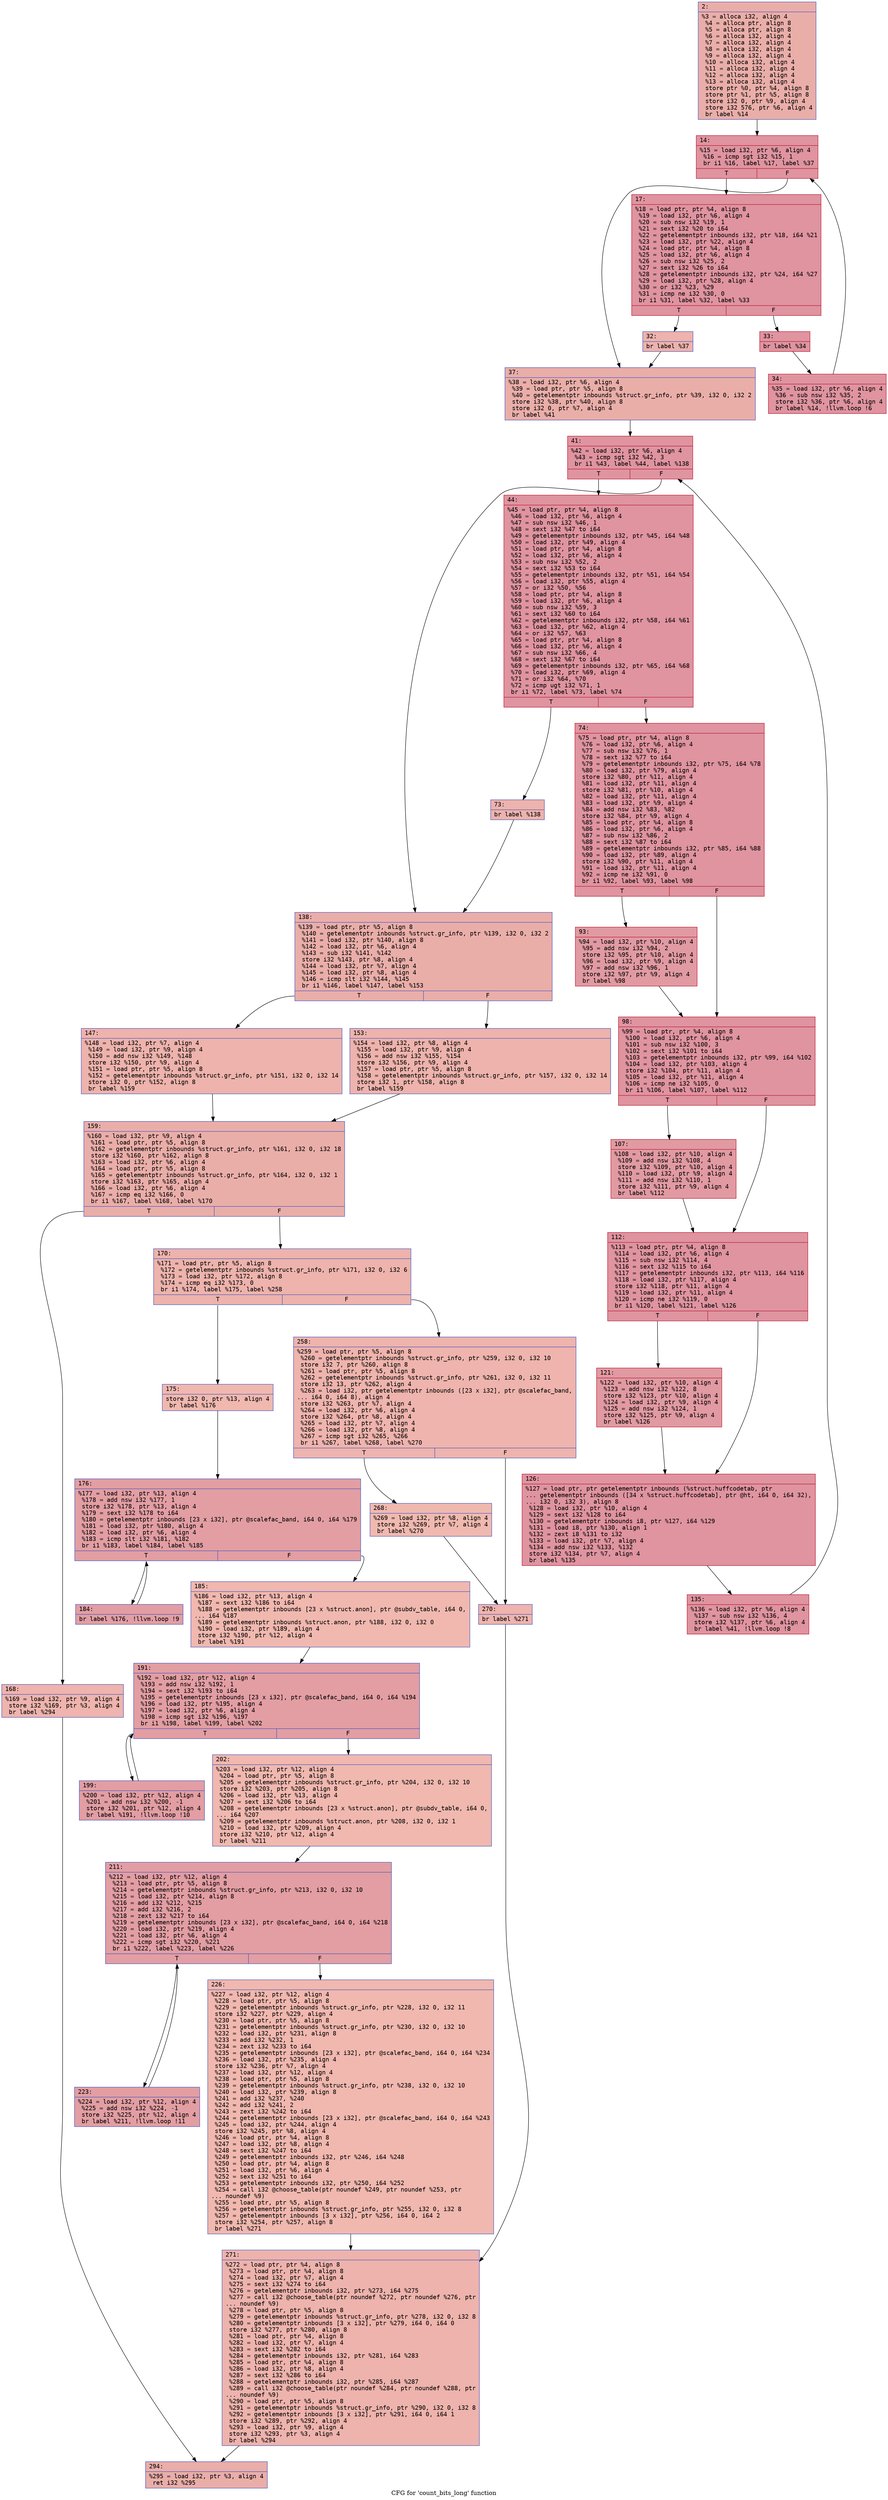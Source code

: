 digraph "CFG for 'count_bits_long' function" {
	label="CFG for 'count_bits_long' function";

	Node0x60000224af30 [shape=record,color="#3d50c3ff", style=filled, fillcolor="#d0473d70" fontname="Courier",label="{2:\l|  %3 = alloca i32, align 4\l  %4 = alloca ptr, align 8\l  %5 = alloca ptr, align 8\l  %6 = alloca i32, align 4\l  %7 = alloca i32, align 4\l  %8 = alloca i32, align 4\l  %9 = alloca i32, align 4\l  %10 = alloca i32, align 4\l  %11 = alloca i32, align 4\l  %12 = alloca i32, align 4\l  %13 = alloca i32, align 4\l  store ptr %0, ptr %4, align 8\l  store ptr %1, ptr %5, align 8\l  store i32 0, ptr %9, align 4\l  store i32 576, ptr %6, align 4\l  br label %14\l}"];
	Node0x60000224af30 -> Node0x60000224af80[tooltip="2 -> 14\nProbability 100.00%" ];
	Node0x60000224af80 [shape=record,color="#b70d28ff", style=filled, fillcolor="#b70d2870" fontname="Courier",label="{14:\l|  %15 = load i32, ptr %6, align 4\l  %16 = icmp sgt i32 %15, 1\l  br i1 %16, label %17, label %37\l|{<s0>T|<s1>F}}"];
	Node0x60000224af80:s0 -> Node0x60000224afd0[tooltip="14 -> 17\nProbability 96.88%" ];
	Node0x60000224af80:s1 -> Node0x60000224b110[tooltip="14 -> 37\nProbability 3.12%" ];
	Node0x60000224afd0 [shape=record,color="#b70d28ff", style=filled, fillcolor="#b70d2870" fontname="Courier",label="{17:\l|  %18 = load ptr, ptr %4, align 8\l  %19 = load i32, ptr %6, align 4\l  %20 = sub nsw i32 %19, 1\l  %21 = sext i32 %20 to i64\l  %22 = getelementptr inbounds i32, ptr %18, i64 %21\l  %23 = load i32, ptr %22, align 4\l  %24 = load ptr, ptr %4, align 8\l  %25 = load i32, ptr %6, align 4\l  %26 = sub nsw i32 %25, 2\l  %27 = sext i32 %26 to i64\l  %28 = getelementptr inbounds i32, ptr %24, i64 %27\l  %29 = load i32, ptr %28, align 4\l  %30 = or i32 %23, %29\l  %31 = icmp ne i32 %30, 0\l  br i1 %31, label %32, label %33\l|{<s0>T|<s1>F}}"];
	Node0x60000224afd0:s0 -> Node0x60000224b020[tooltip="17 -> 32\nProbability 3.12%" ];
	Node0x60000224afd0:s1 -> Node0x60000224b070[tooltip="17 -> 33\nProbability 96.88%" ];
	Node0x60000224b020 [shape=record,color="#3d50c3ff", style=filled, fillcolor="#d6524470" fontname="Courier",label="{32:\l|  br label %37\l}"];
	Node0x60000224b020 -> Node0x60000224b110[tooltip="32 -> 37\nProbability 100.00%" ];
	Node0x60000224b070 [shape=record,color="#b70d28ff", style=filled, fillcolor="#b70d2870" fontname="Courier",label="{33:\l|  br label %34\l}"];
	Node0x60000224b070 -> Node0x60000224b0c0[tooltip="33 -> 34\nProbability 100.00%" ];
	Node0x60000224b0c0 [shape=record,color="#b70d28ff", style=filled, fillcolor="#b70d2870" fontname="Courier",label="{34:\l|  %35 = load i32, ptr %6, align 4\l  %36 = sub nsw i32 %35, 2\l  store i32 %36, ptr %6, align 4\l  br label %14, !llvm.loop !6\l}"];
	Node0x60000224b0c0 -> Node0x60000224af80[tooltip="34 -> 14\nProbability 100.00%" ];
	Node0x60000224b110 [shape=record,color="#3d50c3ff", style=filled, fillcolor="#d0473d70" fontname="Courier",label="{37:\l|  %38 = load i32, ptr %6, align 4\l  %39 = load ptr, ptr %5, align 8\l  %40 = getelementptr inbounds %struct.gr_info, ptr %39, i32 0, i32 2\l  store i32 %38, ptr %40, align 8\l  store i32 0, ptr %7, align 4\l  br label %41\l}"];
	Node0x60000224b110 -> Node0x60000224b160[tooltip="37 -> 41\nProbability 100.00%" ];
	Node0x60000224b160 [shape=record,color="#b70d28ff", style=filled, fillcolor="#b70d2870" fontname="Courier",label="{41:\l|  %42 = load i32, ptr %6, align 4\l  %43 = icmp sgt i32 %42, 3\l  br i1 %43, label %44, label %138\l|{<s0>T|<s1>F}}"];
	Node0x60000224b160:s0 -> Node0x60000224b1b0[tooltip="41 -> 44\nProbability 96.88%" ];
	Node0x60000224b160:s1 -> Node0x60000224b4d0[tooltip="41 -> 138\nProbability 3.12%" ];
	Node0x60000224b1b0 [shape=record,color="#b70d28ff", style=filled, fillcolor="#b70d2870" fontname="Courier",label="{44:\l|  %45 = load ptr, ptr %4, align 8\l  %46 = load i32, ptr %6, align 4\l  %47 = sub nsw i32 %46, 1\l  %48 = sext i32 %47 to i64\l  %49 = getelementptr inbounds i32, ptr %45, i64 %48\l  %50 = load i32, ptr %49, align 4\l  %51 = load ptr, ptr %4, align 8\l  %52 = load i32, ptr %6, align 4\l  %53 = sub nsw i32 %52, 2\l  %54 = sext i32 %53 to i64\l  %55 = getelementptr inbounds i32, ptr %51, i64 %54\l  %56 = load i32, ptr %55, align 4\l  %57 = or i32 %50, %56\l  %58 = load ptr, ptr %4, align 8\l  %59 = load i32, ptr %6, align 4\l  %60 = sub nsw i32 %59, 3\l  %61 = sext i32 %60 to i64\l  %62 = getelementptr inbounds i32, ptr %58, i64 %61\l  %63 = load i32, ptr %62, align 4\l  %64 = or i32 %57, %63\l  %65 = load ptr, ptr %4, align 8\l  %66 = load i32, ptr %6, align 4\l  %67 = sub nsw i32 %66, 4\l  %68 = sext i32 %67 to i64\l  %69 = getelementptr inbounds i32, ptr %65, i64 %68\l  %70 = load i32, ptr %69, align 4\l  %71 = or i32 %64, %70\l  %72 = icmp ugt i32 %71, 1\l  br i1 %72, label %73, label %74\l|{<s0>T|<s1>F}}"];
	Node0x60000224b1b0:s0 -> Node0x60000224b200[tooltip="44 -> 73\nProbability 3.12%" ];
	Node0x60000224b1b0:s1 -> Node0x60000224b250[tooltip="44 -> 74\nProbability 96.88%" ];
	Node0x60000224b200 [shape=record,color="#3d50c3ff", style=filled, fillcolor="#d6524470" fontname="Courier",label="{73:\l|  br label %138\l}"];
	Node0x60000224b200 -> Node0x60000224b4d0[tooltip="73 -> 138\nProbability 100.00%" ];
	Node0x60000224b250 [shape=record,color="#b70d28ff", style=filled, fillcolor="#b70d2870" fontname="Courier",label="{74:\l|  %75 = load ptr, ptr %4, align 8\l  %76 = load i32, ptr %6, align 4\l  %77 = sub nsw i32 %76, 1\l  %78 = sext i32 %77 to i64\l  %79 = getelementptr inbounds i32, ptr %75, i64 %78\l  %80 = load i32, ptr %79, align 4\l  store i32 %80, ptr %11, align 4\l  %81 = load i32, ptr %11, align 4\l  store i32 %81, ptr %10, align 4\l  %82 = load i32, ptr %11, align 4\l  %83 = load i32, ptr %9, align 4\l  %84 = add nsw i32 %83, %82\l  store i32 %84, ptr %9, align 4\l  %85 = load ptr, ptr %4, align 8\l  %86 = load i32, ptr %6, align 4\l  %87 = sub nsw i32 %86, 2\l  %88 = sext i32 %87 to i64\l  %89 = getelementptr inbounds i32, ptr %85, i64 %88\l  %90 = load i32, ptr %89, align 4\l  store i32 %90, ptr %11, align 4\l  %91 = load i32, ptr %11, align 4\l  %92 = icmp ne i32 %91, 0\l  br i1 %92, label %93, label %98\l|{<s0>T|<s1>F}}"];
	Node0x60000224b250:s0 -> Node0x60000224b2a0[tooltip="74 -> 93\nProbability 62.50%" ];
	Node0x60000224b250:s1 -> Node0x60000224b2f0[tooltip="74 -> 98\nProbability 37.50%" ];
	Node0x60000224b2a0 [shape=record,color="#b70d28ff", style=filled, fillcolor="#bb1b2c70" fontname="Courier",label="{93:\l|  %94 = load i32, ptr %10, align 4\l  %95 = add nsw i32 %94, 2\l  store i32 %95, ptr %10, align 4\l  %96 = load i32, ptr %9, align 4\l  %97 = add nsw i32 %96, 1\l  store i32 %97, ptr %9, align 4\l  br label %98\l}"];
	Node0x60000224b2a0 -> Node0x60000224b2f0[tooltip="93 -> 98\nProbability 100.00%" ];
	Node0x60000224b2f0 [shape=record,color="#b70d28ff", style=filled, fillcolor="#b70d2870" fontname="Courier",label="{98:\l|  %99 = load ptr, ptr %4, align 8\l  %100 = load i32, ptr %6, align 4\l  %101 = sub nsw i32 %100, 3\l  %102 = sext i32 %101 to i64\l  %103 = getelementptr inbounds i32, ptr %99, i64 %102\l  %104 = load i32, ptr %103, align 4\l  store i32 %104, ptr %11, align 4\l  %105 = load i32, ptr %11, align 4\l  %106 = icmp ne i32 %105, 0\l  br i1 %106, label %107, label %112\l|{<s0>T|<s1>F}}"];
	Node0x60000224b2f0:s0 -> Node0x60000224b340[tooltip="98 -> 107\nProbability 62.50%" ];
	Node0x60000224b2f0:s1 -> Node0x60000224b390[tooltip="98 -> 112\nProbability 37.50%" ];
	Node0x60000224b340 [shape=record,color="#b70d28ff", style=filled, fillcolor="#bb1b2c70" fontname="Courier",label="{107:\l|  %108 = load i32, ptr %10, align 4\l  %109 = add nsw i32 %108, 4\l  store i32 %109, ptr %10, align 4\l  %110 = load i32, ptr %9, align 4\l  %111 = add nsw i32 %110, 1\l  store i32 %111, ptr %9, align 4\l  br label %112\l}"];
	Node0x60000224b340 -> Node0x60000224b390[tooltip="107 -> 112\nProbability 100.00%" ];
	Node0x60000224b390 [shape=record,color="#b70d28ff", style=filled, fillcolor="#b70d2870" fontname="Courier",label="{112:\l|  %113 = load ptr, ptr %4, align 8\l  %114 = load i32, ptr %6, align 4\l  %115 = sub nsw i32 %114, 4\l  %116 = sext i32 %115 to i64\l  %117 = getelementptr inbounds i32, ptr %113, i64 %116\l  %118 = load i32, ptr %117, align 4\l  store i32 %118, ptr %11, align 4\l  %119 = load i32, ptr %11, align 4\l  %120 = icmp ne i32 %119, 0\l  br i1 %120, label %121, label %126\l|{<s0>T|<s1>F}}"];
	Node0x60000224b390:s0 -> Node0x60000224b3e0[tooltip="112 -> 121\nProbability 62.50%" ];
	Node0x60000224b390:s1 -> Node0x60000224b430[tooltip="112 -> 126\nProbability 37.50%" ];
	Node0x60000224b3e0 [shape=record,color="#b70d28ff", style=filled, fillcolor="#bb1b2c70" fontname="Courier",label="{121:\l|  %122 = load i32, ptr %10, align 4\l  %123 = add nsw i32 %122, 8\l  store i32 %123, ptr %10, align 4\l  %124 = load i32, ptr %9, align 4\l  %125 = add nsw i32 %124, 1\l  store i32 %125, ptr %9, align 4\l  br label %126\l}"];
	Node0x60000224b3e0 -> Node0x60000224b430[tooltip="121 -> 126\nProbability 100.00%" ];
	Node0x60000224b430 [shape=record,color="#b70d28ff", style=filled, fillcolor="#b70d2870" fontname="Courier",label="{126:\l|  %127 = load ptr, ptr getelementptr inbounds (%struct.huffcodetab, ptr\l... getelementptr inbounds ([34 x %struct.huffcodetab], ptr @ht, i64 0, i64 32),\l... i32 0, i32 3), align 8\l  %128 = load i32, ptr %10, align 4\l  %129 = sext i32 %128 to i64\l  %130 = getelementptr inbounds i8, ptr %127, i64 %129\l  %131 = load i8, ptr %130, align 1\l  %132 = zext i8 %131 to i32\l  %133 = load i32, ptr %7, align 4\l  %134 = add nsw i32 %133, %132\l  store i32 %134, ptr %7, align 4\l  br label %135\l}"];
	Node0x60000224b430 -> Node0x60000224b480[tooltip="126 -> 135\nProbability 100.00%" ];
	Node0x60000224b480 [shape=record,color="#b70d28ff", style=filled, fillcolor="#b70d2870" fontname="Courier",label="{135:\l|  %136 = load i32, ptr %6, align 4\l  %137 = sub nsw i32 %136, 4\l  store i32 %137, ptr %6, align 4\l  br label %41, !llvm.loop !8\l}"];
	Node0x60000224b480 -> Node0x60000224b160[tooltip="135 -> 41\nProbability 100.00%" ];
	Node0x60000224b4d0 [shape=record,color="#3d50c3ff", style=filled, fillcolor="#d0473d70" fontname="Courier",label="{138:\l|  %139 = load ptr, ptr %5, align 8\l  %140 = getelementptr inbounds %struct.gr_info, ptr %139, i32 0, i32 2\l  %141 = load i32, ptr %140, align 8\l  %142 = load i32, ptr %6, align 4\l  %143 = sub i32 %141, %142\l  store i32 %143, ptr %8, align 4\l  %144 = load i32, ptr %7, align 4\l  %145 = load i32, ptr %8, align 4\l  %146 = icmp slt i32 %144, %145\l  br i1 %146, label %147, label %153\l|{<s0>T|<s1>F}}"];
	Node0x60000224b4d0:s0 -> Node0x60000224b520[tooltip="138 -> 147\nProbability 50.00%" ];
	Node0x60000224b4d0:s1 -> Node0x60000224b570[tooltip="138 -> 153\nProbability 50.00%" ];
	Node0x60000224b520 [shape=record,color="#3d50c3ff", style=filled, fillcolor="#d6524470" fontname="Courier",label="{147:\l|  %148 = load i32, ptr %7, align 4\l  %149 = load i32, ptr %9, align 4\l  %150 = add nsw i32 %149, %148\l  store i32 %150, ptr %9, align 4\l  %151 = load ptr, ptr %5, align 8\l  %152 = getelementptr inbounds %struct.gr_info, ptr %151, i32 0, i32 14\l  store i32 0, ptr %152, align 8\l  br label %159\l}"];
	Node0x60000224b520 -> Node0x60000224b5c0[tooltip="147 -> 159\nProbability 100.00%" ];
	Node0x60000224b570 [shape=record,color="#3d50c3ff", style=filled, fillcolor="#d6524470" fontname="Courier",label="{153:\l|  %154 = load i32, ptr %8, align 4\l  %155 = load i32, ptr %9, align 4\l  %156 = add nsw i32 %155, %154\l  store i32 %156, ptr %9, align 4\l  %157 = load ptr, ptr %5, align 8\l  %158 = getelementptr inbounds %struct.gr_info, ptr %157, i32 0, i32 14\l  store i32 1, ptr %158, align 8\l  br label %159\l}"];
	Node0x60000224b570 -> Node0x60000224b5c0[tooltip="153 -> 159\nProbability 100.00%" ];
	Node0x60000224b5c0 [shape=record,color="#3d50c3ff", style=filled, fillcolor="#d0473d70" fontname="Courier",label="{159:\l|  %160 = load i32, ptr %9, align 4\l  %161 = load ptr, ptr %5, align 8\l  %162 = getelementptr inbounds %struct.gr_info, ptr %161, i32 0, i32 18\l  store i32 %160, ptr %162, align 8\l  %163 = load i32, ptr %6, align 4\l  %164 = load ptr, ptr %5, align 8\l  %165 = getelementptr inbounds %struct.gr_info, ptr %164, i32 0, i32 1\l  store i32 %163, ptr %165, align 4\l  %166 = load i32, ptr %6, align 4\l  %167 = icmp eq i32 %166, 0\l  br i1 %167, label %168, label %170\l|{<s0>T|<s1>F}}"];
	Node0x60000224b5c0:s0 -> Node0x60000224b610[tooltip="159 -> 168\nProbability 37.50%" ];
	Node0x60000224b5c0:s1 -> Node0x60000224b660[tooltip="159 -> 170\nProbability 62.50%" ];
	Node0x60000224b610 [shape=record,color="#3d50c3ff", style=filled, fillcolor="#d8564670" fontname="Courier",label="{168:\l|  %169 = load i32, ptr %9, align 4\l  store i32 %169, ptr %3, align 4\l  br label %294\l}"];
	Node0x60000224b610 -> Node0x60000224bb10[tooltip="168 -> 294\nProbability 100.00%" ];
	Node0x60000224b660 [shape=record,color="#3d50c3ff", style=filled, fillcolor="#d6524470" fontname="Courier",label="{170:\l|  %171 = load ptr, ptr %5, align 8\l  %172 = getelementptr inbounds %struct.gr_info, ptr %171, i32 0, i32 6\l  %173 = load i32, ptr %172, align 8\l  %174 = icmp eq i32 %173, 0\l  br i1 %174, label %175, label %258\l|{<s0>T|<s1>F}}"];
	Node0x60000224b660:s0 -> Node0x60000224b6b0[tooltip="170 -> 175\nProbability 37.50%" ];
	Node0x60000224b660:s1 -> Node0x60000224b9d0[tooltip="170 -> 258\nProbability 62.50%" ];
	Node0x60000224b6b0 [shape=record,color="#3d50c3ff", style=filled, fillcolor="#dc5d4a70" fontname="Courier",label="{175:\l|  store i32 0, ptr %13, align 4\l  br label %176\l}"];
	Node0x60000224b6b0 -> Node0x60000224b700[tooltip="175 -> 176\nProbability 100.00%" ];
	Node0x60000224b700 [shape=record,color="#3d50c3ff", style=filled, fillcolor="#be242e70" fontname="Courier",label="{176:\l|  %177 = load i32, ptr %13, align 4\l  %178 = add nsw i32 %177, 1\l  store i32 %178, ptr %13, align 4\l  %179 = sext i32 %178 to i64\l  %180 = getelementptr inbounds [23 x i32], ptr @scalefac_band, i64 0, i64 %179\l  %181 = load i32, ptr %180, align 4\l  %182 = load i32, ptr %6, align 4\l  %183 = icmp slt i32 %181, %182\l  br i1 %183, label %184, label %185\l|{<s0>T|<s1>F}}"];
	Node0x60000224b700:s0 -> Node0x60000224b750[tooltip="176 -> 184\nProbability 96.88%" ];
	Node0x60000224b700:s1 -> Node0x60000224b7a0[tooltip="176 -> 185\nProbability 3.12%" ];
	Node0x60000224b750 [shape=record,color="#3d50c3ff", style=filled, fillcolor="#be242e70" fontname="Courier",label="{184:\l|  br label %176, !llvm.loop !9\l}"];
	Node0x60000224b750 -> Node0x60000224b700[tooltip="184 -> 176\nProbability 100.00%" ];
	Node0x60000224b7a0 [shape=record,color="#3d50c3ff", style=filled, fillcolor="#dc5d4a70" fontname="Courier",label="{185:\l|  %186 = load i32, ptr %13, align 4\l  %187 = sext i32 %186 to i64\l  %188 = getelementptr inbounds [23 x %struct.anon], ptr @subdv_table, i64 0,\l... i64 %187\l  %189 = getelementptr inbounds %struct.anon, ptr %188, i32 0, i32 0\l  %190 = load i32, ptr %189, align 4\l  store i32 %190, ptr %12, align 4\l  br label %191\l}"];
	Node0x60000224b7a0 -> Node0x60000224b7f0[tooltip="185 -> 191\nProbability 100.00%" ];
	Node0x60000224b7f0 [shape=record,color="#3d50c3ff", style=filled, fillcolor="#be242e70" fontname="Courier",label="{191:\l|  %192 = load i32, ptr %12, align 4\l  %193 = add nsw i32 %192, 1\l  %194 = sext i32 %193 to i64\l  %195 = getelementptr inbounds [23 x i32], ptr @scalefac_band, i64 0, i64 %194\l  %196 = load i32, ptr %195, align 4\l  %197 = load i32, ptr %6, align 4\l  %198 = icmp sgt i32 %196, %197\l  br i1 %198, label %199, label %202\l|{<s0>T|<s1>F}}"];
	Node0x60000224b7f0:s0 -> Node0x60000224b840[tooltip="191 -> 199\nProbability 96.88%" ];
	Node0x60000224b7f0:s1 -> Node0x60000224b890[tooltip="191 -> 202\nProbability 3.12%" ];
	Node0x60000224b840 [shape=record,color="#3d50c3ff", style=filled, fillcolor="#be242e70" fontname="Courier",label="{199:\l|  %200 = load i32, ptr %12, align 4\l  %201 = add nsw i32 %200, -1\l  store i32 %201, ptr %12, align 4\l  br label %191, !llvm.loop !10\l}"];
	Node0x60000224b840 -> Node0x60000224b7f0[tooltip="199 -> 191\nProbability 100.00%" ];
	Node0x60000224b890 [shape=record,color="#3d50c3ff", style=filled, fillcolor="#dc5d4a70" fontname="Courier",label="{202:\l|  %203 = load i32, ptr %12, align 4\l  %204 = load ptr, ptr %5, align 8\l  %205 = getelementptr inbounds %struct.gr_info, ptr %204, i32 0, i32 10\l  store i32 %203, ptr %205, align 8\l  %206 = load i32, ptr %13, align 4\l  %207 = sext i32 %206 to i64\l  %208 = getelementptr inbounds [23 x %struct.anon], ptr @subdv_table, i64 0,\l... i64 %207\l  %209 = getelementptr inbounds %struct.anon, ptr %208, i32 0, i32 1\l  %210 = load i32, ptr %209, align 4\l  store i32 %210, ptr %12, align 4\l  br label %211\l}"];
	Node0x60000224b890 -> Node0x60000224b8e0[tooltip="202 -> 211\nProbability 100.00%" ];
	Node0x60000224b8e0 [shape=record,color="#3d50c3ff", style=filled, fillcolor="#be242e70" fontname="Courier",label="{211:\l|  %212 = load i32, ptr %12, align 4\l  %213 = load ptr, ptr %5, align 8\l  %214 = getelementptr inbounds %struct.gr_info, ptr %213, i32 0, i32 10\l  %215 = load i32, ptr %214, align 8\l  %216 = add i32 %212, %215\l  %217 = add i32 %216, 2\l  %218 = zext i32 %217 to i64\l  %219 = getelementptr inbounds [23 x i32], ptr @scalefac_band, i64 0, i64 %218\l  %220 = load i32, ptr %219, align 4\l  %221 = load i32, ptr %6, align 4\l  %222 = icmp sgt i32 %220, %221\l  br i1 %222, label %223, label %226\l|{<s0>T|<s1>F}}"];
	Node0x60000224b8e0:s0 -> Node0x60000224b930[tooltip="211 -> 223\nProbability 96.88%" ];
	Node0x60000224b8e0:s1 -> Node0x60000224b980[tooltip="211 -> 226\nProbability 3.12%" ];
	Node0x60000224b930 [shape=record,color="#3d50c3ff", style=filled, fillcolor="#be242e70" fontname="Courier",label="{223:\l|  %224 = load i32, ptr %12, align 4\l  %225 = add nsw i32 %224, -1\l  store i32 %225, ptr %12, align 4\l  br label %211, !llvm.loop !11\l}"];
	Node0x60000224b930 -> Node0x60000224b8e0[tooltip="223 -> 211\nProbability 100.00%" ];
	Node0x60000224b980 [shape=record,color="#3d50c3ff", style=filled, fillcolor="#dc5d4a70" fontname="Courier",label="{226:\l|  %227 = load i32, ptr %12, align 4\l  %228 = load ptr, ptr %5, align 8\l  %229 = getelementptr inbounds %struct.gr_info, ptr %228, i32 0, i32 11\l  store i32 %227, ptr %229, align 4\l  %230 = load ptr, ptr %5, align 8\l  %231 = getelementptr inbounds %struct.gr_info, ptr %230, i32 0, i32 10\l  %232 = load i32, ptr %231, align 8\l  %233 = add i32 %232, 1\l  %234 = zext i32 %233 to i64\l  %235 = getelementptr inbounds [23 x i32], ptr @scalefac_band, i64 0, i64 %234\l  %236 = load i32, ptr %235, align 4\l  store i32 %236, ptr %7, align 4\l  %237 = load i32, ptr %12, align 4\l  %238 = load ptr, ptr %5, align 8\l  %239 = getelementptr inbounds %struct.gr_info, ptr %238, i32 0, i32 10\l  %240 = load i32, ptr %239, align 8\l  %241 = add i32 %237, %240\l  %242 = add i32 %241, 2\l  %243 = zext i32 %242 to i64\l  %244 = getelementptr inbounds [23 x i32], ptr @scalefac_band, i64 0, i64 %243\l  %245 = load i32, ptr %244, align 4\l  store i32 %245, ptr %8, align 4\l  %246 = load ptr, ptr %4, align 8\l  %247 = load i32, ptr %8, align 4\l  %248 = sext i32 %247 to i64\l  %249 = getelementptr inbounds i32, ptr %246, i64 %248\l  %250 = load ptr, ptr %4, align 8\l  %251 = load i32, ptr %6, align 4\l  %252 = sext i32 %251 to i64\l  %253 = getelementptr inbounds i32, ptr %250, i64 %252\l  %254 = call i32 @choose_table(ptr noundef %249, ptr noundef %253, ptr\l... noundef %9)\l  %255 = load ptr, ptr %5, align 8\l  %256 = getelementptr inbounds %struct.gr_info, ptr %255, i32 0, i32 8\l  %257 = getelementptr inbounds [3 x i32], ptr %256, i64 0, i64 2\l  store i32 %254, ptr %257, align 8\l  br label %271\l}"];
	Node0x60000224b980 -> Node0x60000224bac0[tooltip="226 -> 271\nProbability 100.00%" ];
	Node0x60000224b9d0 [shape=record,color="#3d50c3ff", style=filled, fillcolor="#d8564670" fontname="Courier",label="{258:\l|  %259 = load ptr, ptr %5, align 8\l  %260 = getelementptr inbounds %struct.gr_info, ptr %259, i32 0, i32 10\l  store i32 7, ptr %260, align 8\l  %261 = load ptr, ptr %5, align 8\l  %262 = getelementptr inbounds %struct.gr_info, ptr %261, i32 0, i32 11\l  store i32 13, ptr %262, align 4\l  %263 = load i32, ptr getelementptr inbounds ([23 x i32], ptr @scalefac_band,\l... i64 0, i64 8), align 4\l  store i32 %263, ptr %7, align 4\l  %264 = load i32, ptr %6, align 4\l  store i32 %264, ptr %8, align 4\l  %265 = load i32, ptr %7, align 4\l  %266 = load i32, ptr %8, align 4\l  %267 = icmp sgt i32 %265, %266\l  br i1 %267, label %268, label %270\l|{<s0>T|<s1>F}}"];
	Node0x60000224b9d0:s0 -> Node0x60000224ba20[tooltip="258 -> 268\nProbability 50.00%" ];
	Node0x60000224b9d0:s1 -> Node0x60000224ba70[tooltip="258 -> 270\nProbability 50.00%" ];
	Node0x60000224ba20 [shape=record,color="#3d50c3ff", style=filled, fillcolor="#de614d70" fontname="Courier",label="{268:\l|  %269 = load i32, ptr %8, align 4\l  store i32 %269, ptr %7, align 4\l  br label %270\l}"];
	Node0x60000224ba20 -> Node0x60000224ba70[tooltip="268 -> 270\nProbability 100.00%" ];
	Node0x60000224ba70 [shape=record,color="#3d50c3ff", style=filled, fillcolor="#d8564670" fontname="Courier",label="{270:\l|  br label %271\l}"];
	Node0x60000224ba70 -> Node0x60000224bac0[tooltip="270 -> 271\nProbability 100.00%" ];
	Node0x60000224bac0 [shape=record,color="#3d50c3ff", style=filled, fillcolor="#d6524470" fontname="Courier",label="{271:\l|  %272 = load ptr, ptr %4, align 8\l  %273 = load ptr, ptr %4, align 8\l  %274 = load i32, ptr %7, align 4\l  %275 = sext i32 %274 to i64\l  %276 = getelementptr inbounds i32, ptr %273, i64 %275\l  %277 = call i32 @choose_table(ptr noundef %272, ptr noundef %276, ptr\l... noundef %9)\l  %278 = load ptr, ptr %5, align 8\l  %279 = getelementptr inbounds %struct.gr_info, ptr %278, i32 0, i32 8\l  %280 = getelementptr inbounds [3 x i32], ptr %279, i64 0, i64 0\l  store i32 %277, ptr %280, align 8\l  %281 = load ptr, ptr %4, align 8\l  %282 = load i32, ptr %7, align 4\l  %283 = sext i32 %282 to i64\l  %284 = getelementptr inbounds i32, ptr %281, i64 %283\l  %285 = load ptr, ptr %4, align 8\l  %286 = load i32, ptr %8, align 4\l  %287 = sext i32 %286 to i64\l  %288 = getelementptr inbounds i32, ptr %285, i64 %287\l  %289 = call i32 @choose_table(ptr noundef %284, ptr noundef %288, ptr\l... noundef %9)\l  %290 = load ptr, ptr %5, align 8\l  %291 = getelementptr inbounds %struct.gr_info, ptr %290, i32 0, i32 8\l  %292 = getelementptr inbounds [3 x i32], ptr %291, i64 0, i64 1\l  store i32 %289, ptr %292, align 4\l  %293 = load i32, ptr %9, align 4\l  store i32 %293, ptr %3, align 4\l  br label %294\l}"];
	Node0x60000224bac0 -> Node0x60000224bb10[tooltip="271 -> 294\nProbability 100.00%" ];
	Node0x60000224bb10 [shape=record,color="#3d50c3ff", style=filled, fillcolor="#d0473d70" fontname="Courier",label="{294:\l|  %295 = load i32, ptr %3, align 4\l  ret i32 %295\l}"];
}
